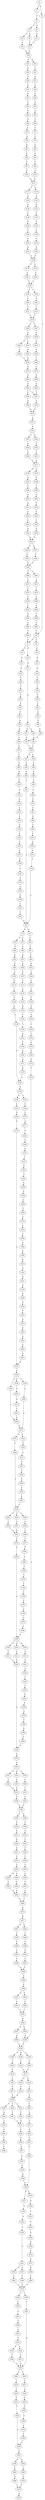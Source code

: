 strict digraph  {
	S0 -> S1 [ label = T ];
	S0 -> S2 [ label = A ];
	S1 -> S3 [ label = T ];
	S2 -> S4 [ label = T ];
	S3 -> S5 [ label = C ];
	S3 -> S6 [ label = G ];
	S4 -> S7 [ label = C ];
	S4 -> S8 [ label = T ];
	S5 -> S9 [ label = G ];
	S5 -> S10 [ label = T ];
	S6 -> S11 [ label = G ];
	S7 -> S12 [ label = A ];
	S7 -> S13 [ label = G ];
	S8 -> S14 [ label = A ];
	S9 -> S15 [ label = C ];
	S10 -> S16 [ label = C ];
	S11 -> S15 [ label = C ];
	S12 -> S17 [ label = G ];
	S13 -> S18 [ label = A ];
	S14 -> S19 [ label = G ];
	S15 -> S20 [ label = A ];
	S16 -> S20 [ label = A ];
	S17 -> S21 [ label = A ];
	S18 -> S22 [ label = C ];
	S19 -> S23 [ label = G ];
	S20 -> S24 [ label = C ];
	S20 -> S25 [ label = G ];
	S21 -> S26 [ label = A ];
	S21 -> S27 [ label = G ];
	S22 -> S28 [ label = C ];
	S23 -> S29 [ label = C ];
	S24 -> S30 [ label = C ];
	S25 -> S31 [ label = C ];
	S26 -> S32 [ label = A ];
	S27 -> S33 [ label = A ];
	S28 -> S34 [ label = T ];
	S29 -> S35 [ label = T ];
	S30 -> S36 [ label = T ];
	S31 -> S37 [ label = G ];
	S32 -> S38 [ label = C ];
	S33 -> S38 [ label = C ];
	S34 -> S39 [ label = C ];
	S35 -> S40 [ label = C ];
	S36 -> S41 [ label = G ];
	S37 -> S42 [ label = A ];
	S38 -> S43 [ label = G ];
	S38 -> S44 [ label = C ];
	S39 -> S45 [ label = A ];
	S40 -> S46 [ label = C ];
	S41 -> S47 [ label = A ];
	S42 -> S48 [ label = G ];
	S43 -> S49 [ label = A ];
	S44 -> S50 [ label = T ];
	S45 -> S51 [ label = T ];
	S46 -> S52 [ label = A ];
	S47 -> S53 [ label = G ];
	S48 -> S54 [ label = G ];
	S49 -> S55 [ label = C ];
	S50 -> S56 [ label = G ];
	S51 -> S57 [ label = A ];
	S52 -> S58 [ label = G ];
	S53 -> S59 [ label = G ];
	S54 -> S60 [ label = A ];
	S55 -> S61 [ label = T ];
	S56 -> S62 [ label = T ];
	S57 -> S63 [ label = G ];
	S58 -> S64 [ label = G ];
	S59 -> S65 [ label = A ];
	S60 -> S66 [ label = C ];
	S61 -> S67 [ label = A ];
	S62 -> S68 [ label = T ];
	S63 -> S69 [ label = A ];
	S64 -> S33 [ label = A ];
	S65 -> S70 [ label = A ];
	S66 -> S71 [ label = T ];
	S67 -> S72 [ label = G ];
	S67 -> S73 [ label = A ];
	S68 -> S74 [ label = G ];
	S69 -> S75 [ label = A ];
	S70 -> S76 [ label = A ];
	S71 -> S77 [ label = T ];
	S72 -> S78 [ label = T ];
	S72 -> S79 [ label = C ];
	S73 -> S80 [ label = G ];
	S74 -> S81 [ label = G ];
	S75 -> S82 [ label = T ];
	S76 -> S83 [ label = A ];
	S77 -> S84 [ label = C ];
	S78 -> S85 [ label = C ];
	S79 -> S86 [ label = A ];
	S80 -> S87 [ label = T ];
	S81 -> S88 [ label = G ];
	S82 -> S89 [ label = A ];
	S83 -> S90 [ label = C ];
	S84 -> S91 [ label = A ];
	S85 -> S92 [ label = C ];
	S86 -> S93 [ label = A ];
	S87 -> S94 [ label = T ];
	S88 -> S95 [ label = T ];
	S89 -> S96 [ label = G ];
	S90 -> S97 [ label = T ];
	S91 -> S98 [ label = C ];
	S92 -> S99 [ label = T ];
	S93 -> S100 [ label = A ];
	S94 -> S101 [ label = G ];
	S95 -> S102 [ label = T ];
	S96 -> S103 [ label = G ];
	S97 -> S104 [ label = T ];
	S98 -> S105 [ label = T ];
	S99 -> S106 [ label = C ];
	S100 -> S107 [ label = T ];
	S101 -> S108 [ label = A ];
	S102 -> S109 [ label = A ];
	S103 -> S110 [ label = A ];
	S104 -> S111 [ label = A ];
	S105 -> S111 [ label = A ];
	S106 -> S112 [ label = C ];
	S107 -> S113 [ label = C ];
	S108 -> S114 [ label = C ];
	S109 -> S115 [ label = G ];
	S110 -> S116 [ label = G ];
	S111 -> S117 [ label = C ];
	S111 -> S118 [ label = G ];
	S112 -> S119 [ label = T ];
	S113 -> S120 [ label = A ];
	S114 -> S121 [ label = T ];
	S115 -> S122 [ label = T ];
	S116 -> S123 [ label = G ];
	S117 -> S124 [ label = A ];
	S118 -> S125 [ label = G ];
	S119 -> S126 [ label = T ];
	S120 -> S127 [ label = C ];
	S121 -> S128 [ label = T ];
	S122 -> S67 [ label = A ];
	S123 -> S129 [ label = T ];
	S124 -> S130 [ label = A ];
	S125 -> S131 [ label = G ];
	S126 -> S132 [ label = A ];
	S127 -> S133 [ label = G ];
	S128 -> S134 [ label = T ];
	S129 -> S135 [ label = G ];
	S130 -> S136 [ label = C ];
	S131 -> S137 [ label = T ];
	S132 -> S138 [ label = A ];
	S133 -> S139 [ label = T ];
	S134 -> S140 [ label = G ];
	S135 -> S141 [ label = C ];
	S136 -> S142 [ label = A ];
	S137 -> S143 [ label = T ];
	S138 -> S144 [ label = G ];
	S139 -> S145 [ label = C ];
	S140 -> S146 [ label = T ];
	S141 -> S147 [ label = A ];
	S142 -> S148 [ label = T ];
	S143 -> S149 [ label = A ];
	S144 -> S150 [ label = G ];
	S145 -> S151 [ label = G ];
	S146 -> S152 [ label = T ];
	S147 -> S153 [ label = C ];
	S148 -> S154 [ label = C ];
	S149 -> S155 [ label = T ];
	S150 -> S156 [ label = A ];
	S150 -> S157 [ label = T ];
	S151 -> S158 [ label = T ];
	S152 -> S159 [ label = A ];
	S153 -> S160 [ label = A ];
	S154 -> S161 [ label = A ];
	S155 -> S162 [ label = A ];
	S156 -> S163 [ label = A ];
	S157 -> S164 [ label = T ];
	S158 -> S165 [ label = G ];
	S159 -> S166 [ label = G ];
	S160 -> S167 [ label = C ];
	S161 -> S168 [ label = G ];
	S162 -> S168 [ label = G ];
	S163 -> S169 [ label = G ];
	S164 -> S170 [ label = T ];
	S165 -> S171 [ label = G ];
	S166 -> S172 [ label = C ];
	S167 -> S173 [ label = T ];
	S168 -> S174 [ label = T ];
	S168 -> S175 [ label = G ];
	S169 -> S176 [ label = G ];
	S170 -> S177 [ label = A ];
	S171 -> S178 [ label = A ];
	S172 -> S179 [ label = C ];
	S173 -> S180 [ label = G ];
	S174 -> S181 [ label = C ];
	S175 -> S182 [ label = C ];
	S176 -> S183 [ label = A ];
	S177 -> S184 [ label = A ];
	S178 -> S144 [ label = G ];
	S179 -> S185 [ label = A ];
	S180 -> S186 [ label = C ];
	S181 -> S187 [ label = T ];
	S182 -> S187 [ label = T ];
	S183 -> S188 [ label = A ];
	S184 -> S189 [ label = A ];
	S185 -> S190 [ label = G ];
	S186 -> S191 [ label = T ];
	S187 -> S192 [ label = G ];
	S187 -> S193 [ label = T ];
	S188 -> S194 [ label = T ];
	S188 -> S195 [ label = C ];
	S188 -> S196 [ label = T ];
	S189 -> S197 [ label = G ];
	S190 -> S198 [ label = C ];
	S190 -> S199 [ label = T ];
	S190 -> S200 [ label = G ];
	S191 -> S201 [ label = T ];
	S192 -> S202 [ label = T ];
	S193 -> S203 [ label = G ];
	S194 -> S204 [ label = A ];
	S195 -> S205 [ label = A ];
	S196 -> S206 [ label = A ];
	S197 -> S207 [ label = T ];
	S198 -> S208 [ label = T ];
	S199 -> S209 [ label = T ];
	S200 -> S210 [ label = T ];
	S201 -> S67 [ label = A ];
	S202 -> S211 [ label = T ];
	S203 -> S212 [ label = T ];
	S204 -> S213 [ label = G ];
	S205 -> S213 [ label = G ];
	S206 -> S214 [ label = G ];
	S207 -> S215 [ label = A ];
	S208 -> S216 [ label = C ];
	S209 -> S217 [ label = A ];
	S210 -> S217 [ label = A ];
	S211 -> S218 [ label = T ];
	S212 -> S218 [ label = T ];
	S213 -> S219 [ label = G ];
	S213 -> S220 [ label = T ];
	S214 -> S221 [ label = T ];
	S215 -> S222 [ label = A ];
	S216 -> S223 [ label = T ];
	S217 -> S224 [ label = G ];
	S217 -> S225 [ label = A ];
	S218 -> S226 [ label = C ];
	S218 -> S227 [ label = T ];
	S219 -> S228 [ label = A ];
	S220 -> S229 [ label = T ];
	S221 -> S204 [ label = A ];
	S222 -> S230 [ label = A ];
	S223 -> S231 [ label = C ];
	S224 -> S232 [ label = C ];
	S225 -> S233 [ label = C ];
	S226 -> S234 [ label = A ];
	S227 -> S235 [ label = G ];
	S228 -> S236 [ label = C ];
	S229 -> S237 [ label = A ];
	S230 -> S238 [ label = G ];
	S231 -> S239 [ label = A ];
	S232 -> S239 [ label = A ];
	S233 -> S240 [ label = T ];
	S234 -> S241 [ label = C ];
	S234 -> S242 [ label = T ];
	S235 -> S243 [ label = G ];
	S236 -> S244 [ label = C ];
	S236 -> S245 [ label = T ];
	S236 -> S246 [ label = A ];
	S237 -> S247 [ label = T ];
	S238 -> S248 [ label = A ];
	S239 -> S249 [ label = C ];
	S239 -> S250 [ label = T ];
	S239 -> S251 [ label = T ];
	S240 -> S252 [ label = C ];
	S241 -> S253 [ label = G ];
	S242 -> S254 [ label = G ];
	S243 -> S255 [ label = G ];
	S244 -> S256 [ label = T ];
	S245 -> S257 [ label = T ];
	S246 -> S258 [ label = T ];
	S247 -> S259 [ label = C ];
	S248 -> S260 [ label = T ];
	S249 -> S261 [ label = T ];
	S250 -> S262 [ label = A ];
	S251 -> S263 [ label = T ];
	S252 -> S264 [ label = A ];
	S253 -> S265 [ label = C ];
	S254 -> S265 [ label = C ];
	S255 -> S266 [ label = T ];
	S256 -> S267 [ label = A ];
	S257 -> S267 [ label = A ];
	S258 -> S268 [ label = G ];
	S259 -> S269 [ label = A ];
	S260 -> S270 [ label = C ];
	S261 -> S271 [ label = A ];
	S262 -> S272 [ label = C ];
	S263 -> S271 [ label = A ];
	S264 -> S273 [ label = C ];
	S265 -> S274 [ label = A ];
	S266 -> S275 [ label = C ];
	S267 -> S276 [ label = G ];
	S268 -> S277 [ label = T ];
	S269 -> S278 [ label = A ];
	S270 -> S279 [ label = T ];
	S271 -> S280 [ label = C ];
	S272 -> S281 [ label = G ];
	S273 -> S282 [ label = A ];
	S274 -> S283 [ label = G ];
	S275 -> S284 [ label = A ];
	S276 -> S285 [ label = A ];
	S277 -> S286 [ label = T ];
	S278 -> S287 [ label = A ];
	S279 -> S288 [ label = T ];
	S280 -> S289 [ label = C ];
	S281 -> S290 [ label = G ];
	S282 -> S291 [ label = G ];
	S283 -> S292 [ label = G ];
	S284 -> S293 [ label = G ];
	S285 -> S294 [ label = A ];
	S286 -> S295 [ label = C ];
	S287 -> S236 [ label = C ];
	S288 -> S296 [ label = T ];
	S289 -> S297 [ label = A ];
	S290 -> S298 [ label = T ];
	S291 -> S299 [ label = A ];
	S292 -> S300 [ label = C ];
	S292 -> S301 [ label = T ];
	S293 -> S301 [ label = T ];
	S294 -> S302 [ label = C ];
	S294 -> S303 [ label = A ];
	S294 -> S304 [ label = G ];
	S295 -> S305 [ label = C ];
	S296 -> S306 [ label = G ];
	S297 -> S307 [ label = G ];
	S299 -> S308 [ label = G ];
	S300 -> S309 [ label = A ];
	S301 -> S310 [ label = A ];
	S302 -> S311 [ label = C ];
	S303 -> S312 [ label = C ];
	S304 -> S313 [ label = A ];
	S305 -> S314 [ label = T ];
	S306 -> S315 [ label = A ];
	S307 -> S316 [ label = A ];
	S308 -> S317 [ label = G ];
	S308 -> S318 [ label = C ];
	S309 -> S319 [ label = G ];
	S310 -> S319 [ label = G ];
	S311 -> S320 [ label = G ];
	S312 -> S320 [ label = G ];
	S313 -> S321 [ label = G ];
	S314 -> S322 [ label = C ];
	S315 -> S323 [ label = A ];
	S316 -> S324 [ label = A ];
	S317 -> S325 [ label = G ];
	S318 -> S326 [ label = G ];
	S319 -> S327 [ label = A ];
	S320 -> S328 [ label = G ];
	S321 -> S329 [ label = A ];
	S322 -> S330 [ label = C ];
	S323 -> S331 [ label = G ];
	S324 -> S308 [ label = G ];
	S325 -> S332 [ label = G ];
	S326 -> S333 [ label = T ];
	S327 -> S334 [ label = A ];
	S328 -> S335 [ label = A ];
	S329 -> S336 [ label = T ];
	S330 -> S337 [ label = A ];
	S331 -> S338 [ label = G ];
	S332 -> S339 [ label = C ];
	S333 -> S340 [ label = A ];
	S334 -> S341 [ label = G ];
	S334 -> S342 [ label = C ];
	S335 -> S343 [ label = A ];
	S336 -> S344 [ label = A ];
	S337 -> S345 [ label = A ];
	S338 -> S346 [ label = G ];
	S339 -> S347 [ label = A ];
	S340 -> S348 [ label = G ];
	S341 -> S349 [ label = G ];
	S342 -> S350 [ label = T ];
	S343 -> S351 [ label = C ];
	S343 -> S352 [ label = G ];
	S343 -> S353 [ label = T ];
	S344 -> S354 [ label = G ];
	S345 -> S355 [ label = A ];
	S346 -> S356 [ label = G ];
	S347 -> S357 [ label = C ];
	S347 -> S358 [ label = T ];
	S348 -> S359 [ label = G ];
	S349 -> S360 [ label = T ];
	S350 -> S361 [ label = T ];
	S351 -> S362 [ label = T ];
	S352 -> S363 [ label = T ];
	S353 -> S364 [ label = T ];
	S354 -> S365 [ label = A ];
	S355 -> S366 [ label = A ];
	S356 -> S367 [ label = T ];
	S357 -> S368 [ label = T ];
	S358 -> S369 [ label = T ];
	S359 -> S370 [ label = A ];
	S360 -> S371 [ label = C ];
	S361 -> S371 [ label = C ];
	S362 -> S372 [ label = G ];
	S363 -> S372 [ label = G ];
	S364 -> S373 [ label = C ];
	S365 -> S374 [ label = C ];
	S366 -> S294 [ label = A ];
	S367 -> S375 [ label = A ];
	S368 -> S376 [ label = C ];
	S369 -> S376 [ label = C ];
	S370 -> S377 [ label = G ];
	S371 -> S378 [ label = A ];
	S371 -> S379 [ label = G ];
	S372 -> S380 [ label = T ];
	S373 -> S381 [ label = T ];
	S374 -> S382 [ label = T ];
	S375 -> S383 [ label = G ];
	S376 -> S384 [ label = C ];
	S376 -> S385 [ label = T ];
	S377 -> S386 [ label = G ];
	S378 -> S387 [ label = A ];
	S379 -> S388 [ label = C ];
	S380 -> S389 [ label = A ];
	S381 -> S389 [ label = A ];
	S382 -> S390 [ label = A ];
	S383 -> S391 [ label = G ];
	S384 -> S392 [ label = C ];
	S385 -> S393 [ label = T ];
	S386 -> S394 [ label = T ];
	S387 -> S395 [ label = C ];
	S388 -> S396 [ label = A ];
	S389 -> S397 [ label = A ];
	S389 -> S398 [ label = G ];
	S390 -> S399 [ label = G ];
	S391 -> S400 [ label = A ];
	S392 -> S401 [ label = A ];
	S393 -> S402 [ label = G ];
	S394 -> S376 [ label = C ];
	S395 -> S403 [ label = G ];
	S396 -> S404 [ label = A ];
	S397 -> S405 [ label = A ];
	S398 -> S406 [ label = T ];
	S399 -> S328 [ label = G ];
	S400 -> S407 [ label = G ];
	S401 -> S408 [ label = A ];
	S402 -> S409 [ label = C ];
	S402 -> S410 [ label = T ];
	S403 -> S411 [ label = A ];
	S404 -> S412 [ label = C ];
	S405 -> S413 [ label = A ];
	S406 -> S414 [ label = G ];
	S407 -> S183 [ label = A ];
	S408 -> S415 [ label = A ];
	S409 -> S416 [ label = T ];
	S410 -> S417 [ label = T ];
	S411 -> S418 [ label = A ];
	S412 -> S419 [ label = G ];
	S413 -> S420 [ label = G ];
	S414 -> S421 [ label = C ];
	S415 -> S422 [ label = A ];
	S416 -> S423 [ label = T ];
	S417 -> S424 [ label = A ];
	S418 -> S425 [ label = C ];
	S419 -> S426 [ label = T ];
	S420 -> S427 [ label = A ];
	S421 -> S428 [ label = T ];
	S422 -> S429 [ label = G ];
	S422 -> S430 [ label = A ];
	S423 -> S431 [ label = T ];
	S424 -> S432 [ label = C ];
	S425 -> S433 [ label = G ];
	S426 -> S434 [ label = G ];
	S427 -> S435 [ label = T ];
	S428 -> S436 [ label = T ];
	S429 -> S437 [ label = T ];
	S430 -> S438 [ label = T ];
	S431 -> S439 [ label = T ];
	S432 -> S440 [ label = C ];
	S433 -> S441 [ label = G ];
	S434 -> S441 [ label = G ];
	S435 -> S442 [ label = A ];
	S436 -> S443 [ label = G ];
	S437 -> S402 [ label = G ];
	S438 -> S402 [ label = G ];
	S439 -> S444 [ label = A ];
	S440 -> S445 [ label = A ];
	S441 -> S446 [ label = T ];
	S441 -> S447 [ label = C ];
	S442 -> S448 [ label = G ];
	S442 -> S449 [ label = A ];
	S443 -> S450 [ label = A ];
	S444 -> S451 [ label = G ];
	S445 -> S452 [ label = C ];
	S446 -> S453 [ label = C ];
	S447 -> S454 [ label = C ];
	S448 -> S455 [ label = C ];
	S449 -> S456 [ label = C ];
	S450 -> S457 [ label = A ];
	S451 -> S458 [ label = A ];
	S451 -> S459 [ label = G ];
	S452 -> S460 [ label = T ];
	S453 -> S461 [ label = G ];
	S454 -> S461 [ label = G ];
	S455 -> S462 [ label = A ];
	S456 -> S462 [ label = A ];
	S457 -> S463 [ label = A ];
	S458 -> S464 [ label = C ];
	S459 -> S465 [ label = A ];
	S460 -> S444 [ label = A ];
	S461 -> S466 [ label = T ];
	S461 -> S467 [ label = C ];
	S462 -> S468 [ label = T ];
	S463 -> S468 [ label = T ];
	S464 -> S469 [ label = G ];
	S465 -> S470 [ label = G ];
	S466 -> S471 [ label = T ];
	S467 -> S472 [ label = A ];
	S468 -> S473 [ label = A ];
	S469 -> S474 [ label = T ];
	S470 -> S474 [ label = T ];
	S471 -> S475 [ label = T ];
	S472 -> S476 [ label = T ];
	S473 -> S477 [ label = G ];
	S474 -> S478 [ label = A ];
	S475 -> S479 [ label = C ];
	S476 -> S480 [ label = A ];
	S477 -> S481 [ label = G ];
	S477 -> S482 [ label = A ];
	S479 -> S483 [ label = T ];
	S480 -> S484 [ label = C ];
	S481 -> S485 [ label = C ];
	S482 -> S486 [ label = A ];
	S483 -> S487 [ label = A ];
	S484 -> S488 [ label = A ];
	S485 -> S489 [ label = T ];
	S486 -> S490 [ label = G ];
	S487 -> S491 [ label = G ];
	S488 -> S492 [ label = A ];
	S489 -> S493 [ label = C ];
	S490 -> S494 [ label = G ];
	S491 -> S495 [ label = T ];
	S492 -> S4 [ label = T ];
	S493 -> S496 [ label = C ];
	S494 -> S497 [ label = C ];
	S495 -> S7 [ label = C ];
	S496 -> S498 [ label = C ];
	S497 -> S498 [ label = C ];
	S498 -> S499 [ label = A ];
	S499 -> S500 [ label = A ];
	S500 -> S501 [ label = G ];
	S500 -> S502 [ label = C ];
	S501 -> S503 [ label = T ];
	S502 -> S504 [ label = T ];
	S503 -> S505 [ label = T ];
	S504 -> S505 [ label = T ];
	S505 -> S506 [ label = G ];
	S506 -> S507 [ label = G ];
	S506 -> S508 [ label = C ];
	S507 -> S509 [ label = A ];
	S508 -> S185 [ label = A ];
	S509 -> S190 [ label = G ];
}
